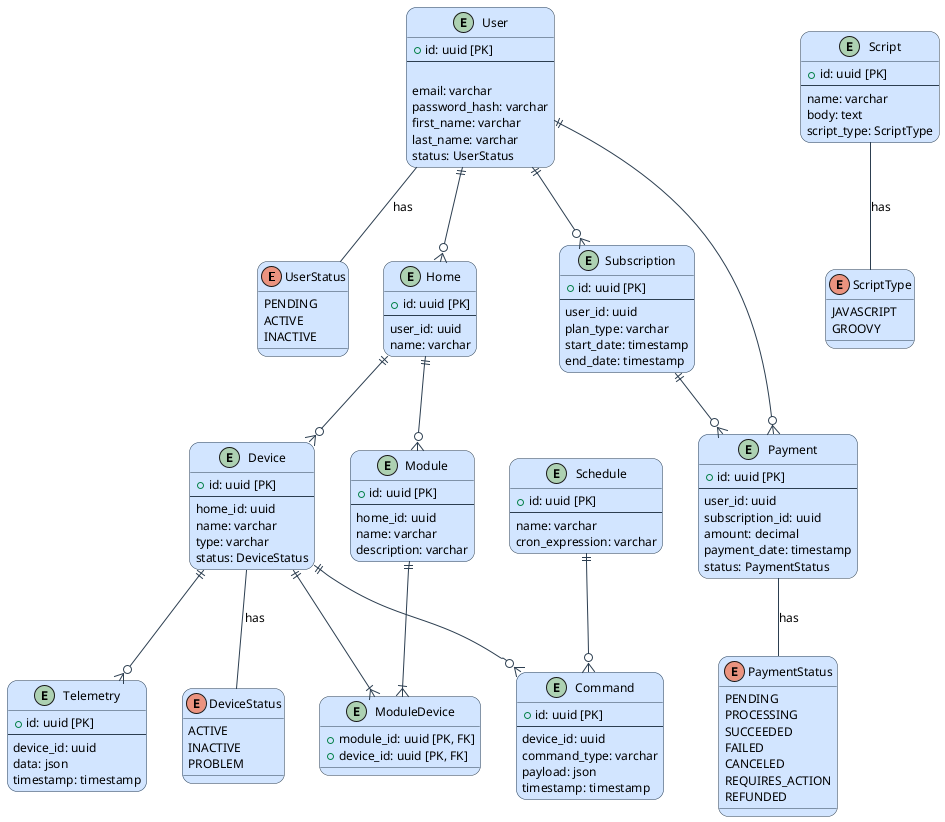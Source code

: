 @startuml
!define ENTITY_COLOR #D2E5FF
!define RELATION_COLOR #2C3E50


skinparam defaultFontName "Verdana"
skinparam defaultFontSize 12
skinparam roundcorner 20

skinparam class {
        BackgroundColor ENTITY_COLOR
        ArrowColor RELATION_COLOR
        BorderColor RELATION_COLOR
}

enum UserStatus {
        PENDING
        ACTIVE
        INACTIVE        
}

entity User {
        + id: uuid [PK]
        --

        email: varchar
        password_hash: varchar
        first_name: varchar
        last_name: varchar
        status: UserStatus
}

entity Home {
        + id: uuid [PK]
        --
        user_id: uuid
        name: varchar
}

enum DeviceStatus {
        ACTIVE
        INACTIVE
        PROBLEM
}

entity Device {
        + id: uuid [PK]
        --
        home_id: uuid
        name: varchar
        type: varchar
        status: DeviceStatus
}

entity Module {
        + id: uuid [PK]
        --
        home_id: uuid
        name: varchar
        description: varchar
}

entity ModuleDevice {
        + module_id: uuid [PK, FK]
        + device_id: uuid [PK, FK]
}

entity Subscription {
        + id: uuid [PK]
        --
        user_id: uuid
        plan_type: varchar
        start_date: timestamp
        end_date: timestamp
}

enum PaymentStatus {
        PENDING
        PROCESSING
        SUCCEEDED
        FAILED
        CANCELED
        REQUIRES_ACTION
        REFUNDED
}

entity Payment {
        + id: uuid [PK]
        --
        user_id: uuid
        subscription_id: uuid
        amount: decimal
        payment_date: timestamp
        status: PaymentStatus
}

entity Schedule {
        + id: uuid [PK]
        --
        name: varchar
        cron_expression: varchar
}

enum ScriptType {
        JAVASCRIPT
        GROOVY
}

entity Script {
        + id: uuid [PK]
        --
        name: varchar
        body: text
        script_type: ScriptType
}

entity Command {
        + id: uuid [PK]
        --
        device_id: uuid
        command_type: varchar
        payload: json
        timestamp: timestamp
}

entity Telemetry {
        + id: uuid [PK]
        --
        device_id: uuid
        data: json
        timestamp: timestamp
}

User ||--o{ Home
Home ||--o{ Device
Home ||--o{ Module
User ||--o{ Subscription
User ||--o{ Payment
Subscription ||--o{ Payment

User -- UserStatus : has
Device -- DeviceStatus : has
Payment -- PaymentStatus : has
Script -- ScriptType : has


Module ||--|{ ModuleDevice
Device ||--|{ ModuleDevice

Device ||--o{ Command
Device ||--o{ Telemetry

Schedule ||--o{ Command

@enduml
